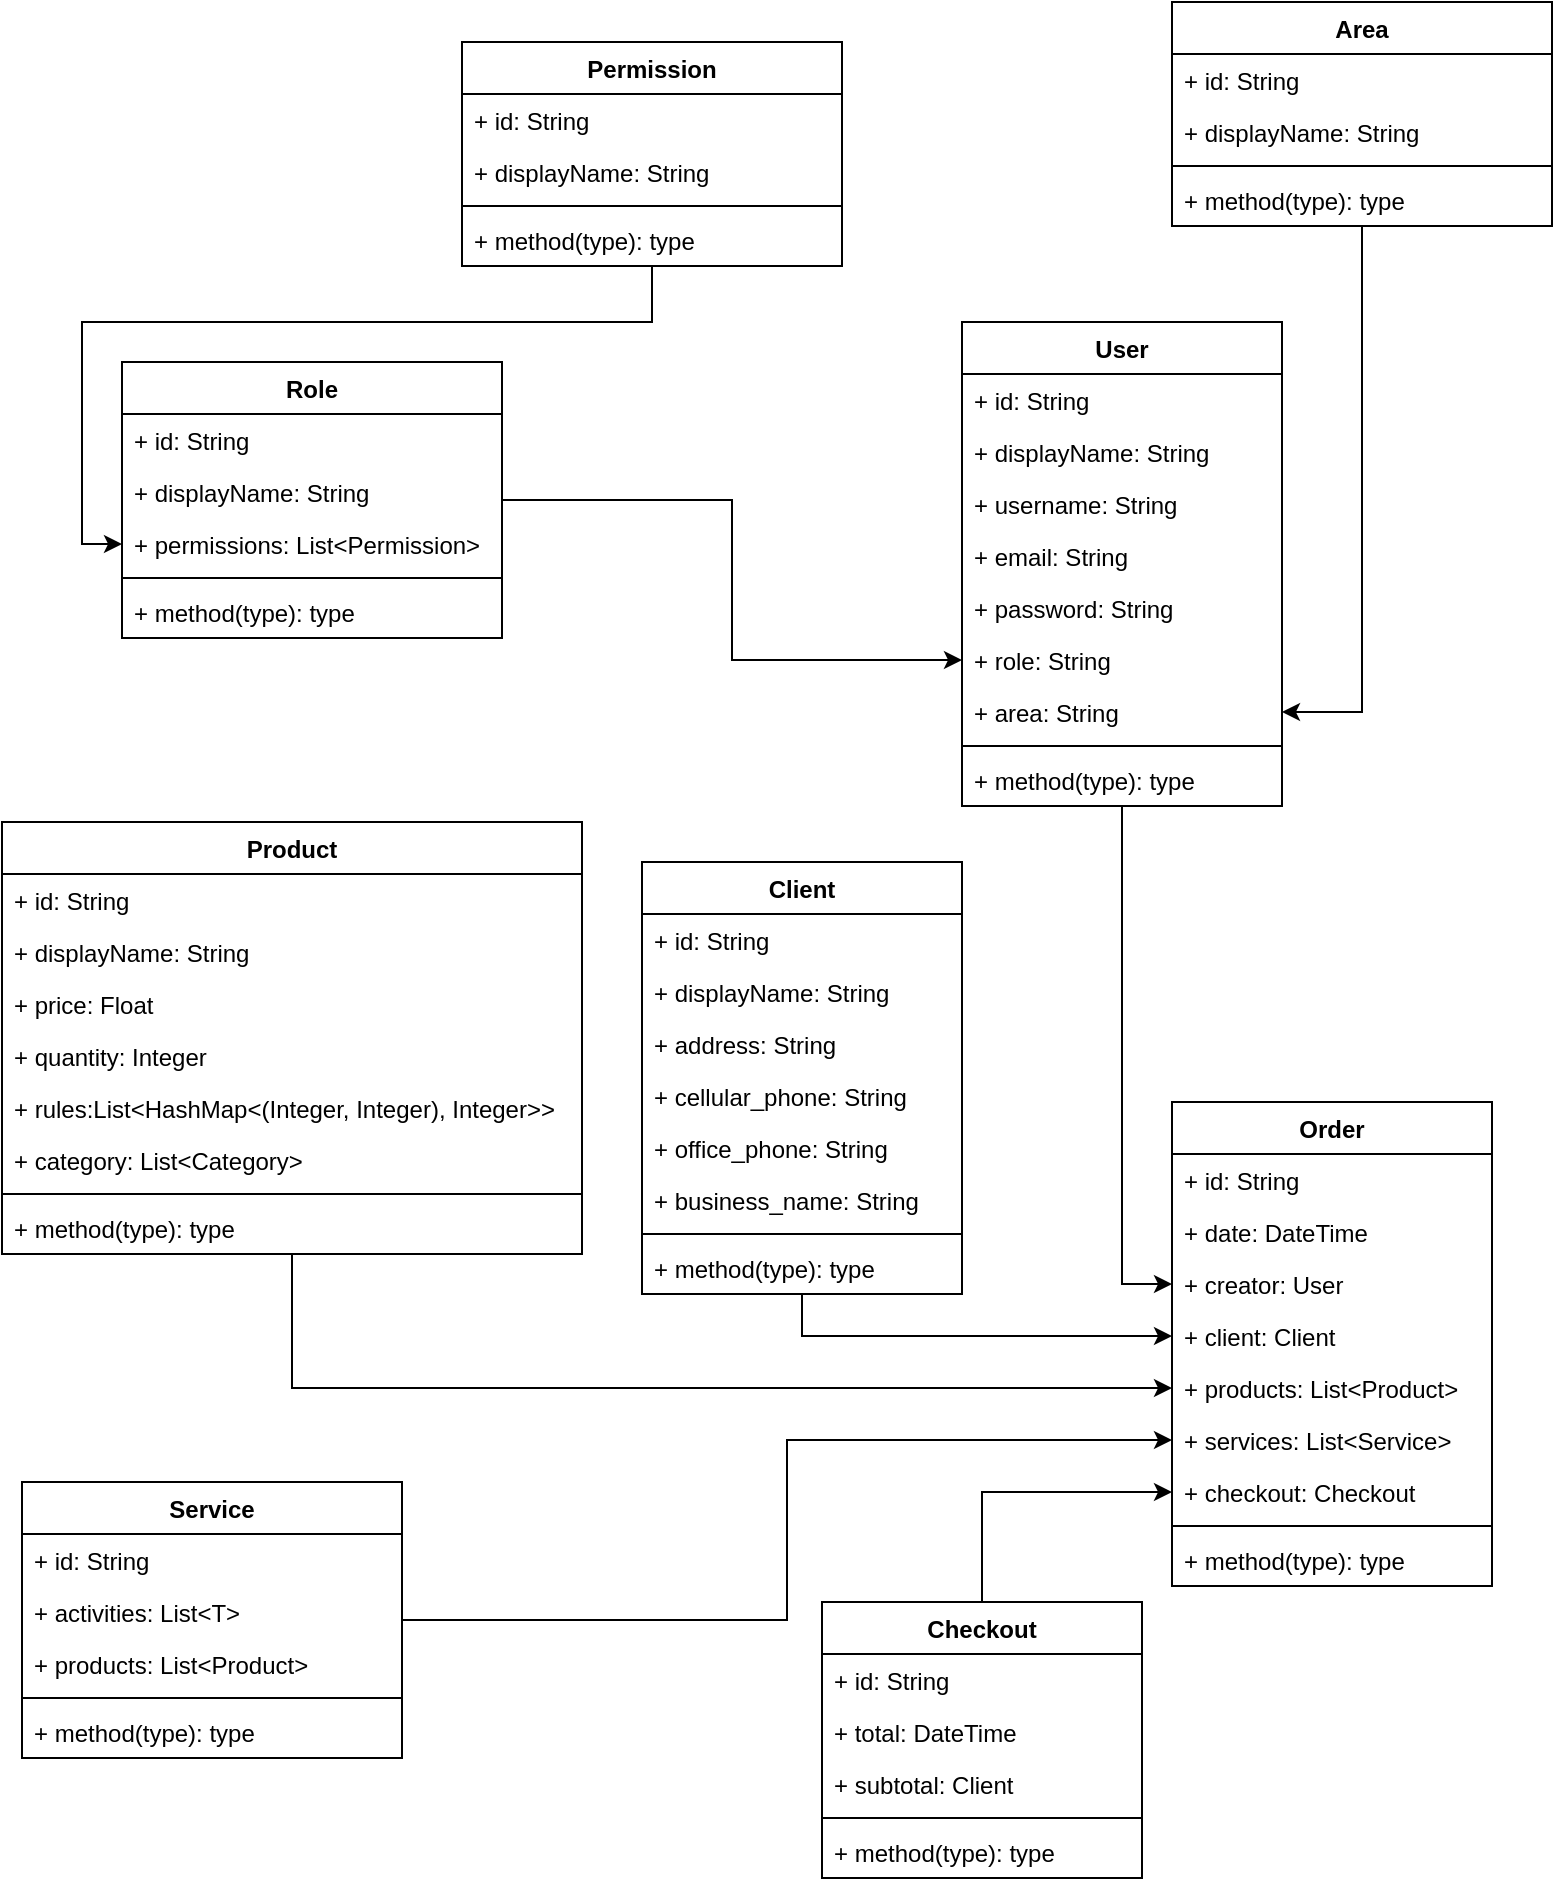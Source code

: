 <mxfile version="19.0.0" type="github">
  <diagram id="C5RBs43oDa-KdzZeNtuy" name="Page-1">
    <mxGraphModel dx="2291" dy="1258" grid="1" gridSize="10" guides="1" tooltips="1" connect="1" arrows="1" fold="1" page="1" pageScale="1" pageWidth="827" pageHeight="1169" math="0" shadow="0">
      <root>
        <mxCell id="WIyWlLk6GJQsqaUBKTNV-0" />
        <mxCell id="WIyWlLk6GJQsqaUBKTNV-1" parent="WIyWlLk6GJQsqaUBKTNV-0" />
        <mxCell id="IfOoapg6Ir0b7q9CJ58C-16" style="edgeStyle=orthogonalEdgeStyle;rounded=0;orthogonalLoop=1;jettySize=auto;html=1;entryX=0;entryY=0.5;entryDx=0;entryDy=0;" edge="1" parent="WIyWlLk6GJQsqaUBKTNV-1" source="yKRpGxpRu4BYo6V_Fl4X-1" target="IfOoapg6Ir0b7q9CJ58C-15">
          <mxGeometry relative="1" as="geometry" />
        </mxCell>
        <mxCell id="yKRpGxpRu4BYo6V_Fl4X-1" value="User" style="swimlane;fontStyle=1;align=center;verticalAlign=top;childLayout=stackLayout;horizontal=1;startSize=26;horizontalStack=0;resizeParent=1;resizeParentMax=0;resizeLast=0;collapsible=1;marginBottom=0;" parent="WIyWlLk6GJQsqaUBKTNV-1" vertex="1">
          <mxGeometry x="520" y="270" width="160" height="242" as="geometry" />
        </mxCell>
        <mxCell id="yKRpGxpRu4BYo6V_Fl4X-2" value="+ id: String" style="text;strokeColor=none;fillColor=none;align=left;verticalAlign=top;spacingLeft=4;spacingRight=4;overflow=hidden;rotatable=0;points=[[0,0.5],[1,0.5]];portConstraint=eastwest;" parent="yKRpGxpRu4BYo6V_Fl4X-1" vertex="1">
          <mxGeometry y="26" width="160" height="26" as="geometry" />
        </mxCell>
        <mxCell id="yKRpGxpRu4BYo6V_Fl4X-7" value="+ displayName: String" style="text;strokeColor=none;fillColor=none;align=left;verticalAlign=top;spacingLeft=4;spacingRight=4;overflow=hidden;rotatable=0;points=[[0,0.5],[1,0.5]];portConstraint=eastwest;" parent="yKRpGxpRu4BYo6V_Fl4X-1" vertex="1">
          <mxGeometry y="52" width="160" height="26" as="geometry" />
        </mxCell>
        <mxCell id="yKRpGxpRu4BYo6V_Fl4X-8" value="+ username: String" style="text;strokeColor=none;fillColor=none;align=left;verticalAlign=top;spacingLeft=4;spacingRight=4;overflow=hidden;rotatable=0;points=[[0,0.5],[1,0.5]];portConstraint=eastwest;" parent="yKRpGxpRu4BYo6V_Fl4X-1" vertex="1">
          <mxGeometry y="78" width="160" height="26" as="geometry" />
        </mxCell>
        <mxCell id="yKRpGxpRu4BYo6V_Fl4X-9" value="+ email: String" style="text;strokeColor=none;fillColor=none;align=left;verticalAlign=top;spacingLeft=4;spacingRight=4;overflow=hidden;rotatable=0;points=[[0,0.5],[1,0.5]];portConstraint=eastwest;" parent="yKRpGxpRu4BYo6V_Fl4X-1" vertex="1">
          <mxGeometry y="104" width="160" height="26" as="geometry" />
        </mxCell>
        <mxCell id="yKRpGxpRu4BYo6V_Fl4X-11" value="+ password: String" style="text;strokeColor=none;fillColor=none;align=left;verticalAlign=top;spacingLeft=4;spacingRight=4;overflow=hidden;rotatable=0;points=[[0,0.5],[1,0.5]];portConstraint=eastwest;" parent="yKRpGxpRu4BYo6V_Fl4X-1" vertex="1">
          <mxGeometry y="130" width="160" height="26" as="geometry" />
        </mxCell>
        <mxCell id="yKRpGxpRu4BYo6V_Fl4X-10" value="+ role: String" style="text;strokeColor=none;fillColor=none;align=left;verticalAlign=top;spacingLeft=4;spacingRight=4;overflow=hidden;rotatable=0;points=[[0,0.5],[1,0.5]];portConstraint=eastwest;" parent="yKRpGxpRu4BYo6V_Fl4X-1" vertex="1">
          <mxGeometry y="156" width="160" height="26" as="geometry" />
        </mxCell>
        <mxCell id="yKRpGxpRu4BYo6V_Fl4X-12" value="+ area: String" style="text;strokeColor=none;fillColor=none;align=left;verticalAlign=top;spacingLeft=4;spacingRight=4;overflow=hidden;rotatable=0;points=[[0,0.5],[1,0.5]];portConstraint=eastwest;" parent="yKRpGxpRu4BYo6V_Fl4X-1" vertex="1">
          <mxGeometry y="182" width="160" height="26" as="geometry" />
        </mxCell>
        <mxCell id="yKRpGxpRu4BYo6V_Fl4X-3" value="" style="line;strokeWidth=1;fillColor=none;align=left;verticalAlign=middle;spacingTop=-1;spacingLeft=3;spacingRight=3;rotatable=0;labelPosition=right;points=[];portConstraint=eastwest;" parent="yKRpGxpRu4BYo6V_Fl4X-1" vertex="1">
          <mxGeometry y="208" width="160" height="8" as="geometry" />
        </mxCell>
        <mxCell id="yKRpGxpRu4BYo6V_Fl4X-4" value="+ method(type): type" style="text;strokeColor=none;fillColor=none;align=left;verticalAlign=top;spacingLeft=4;spacingRight=4;overflow=hidden;rotatable=0;points=[[0,0.5],[1,0.5]];portConstraint=eastwest;" parent="yKRpGxpRu4BYo6V_Fl4X-1" vertex="1">
          <mxGeometry y="216" width="160" height="26" as="geometry" />
        </mxCell>
        <mxCell id="IfOoapg6Ir0b7q9CJ58C-7" style="edgeStyle=orthogonalEdgeStyle;rounded=0;orthogonalLoop=1;jettySize=auto;html=1;" edge="1" parent="WIyWlLk6GJQsqaUBKTNV-1" source="yKRpGxpRu4BYo6V_Fl4X-13" target="yKRpGxpRu4BYo6V_Fl4X-10">
          <mxGeometry relative="1" as="geometry" />
        </mxCell>
        <mxCell id="yKRpGxpRu4BYo6V_Fl4X-13" value="Role" style="swimlane;fontStyle=1;align=center;verticalAlign=top;childLayout=stackLayout;horizontal=1;startSize=26;horizontalStack=0;resizeParent=1;resizeParentMax=0;resizeLast=0;collapsible=1;marginBottom=0;" parent="WIyWlLk6GJQsqaUBKTNV-1" vertex="1">
          <mxGeometry x="100" y="290" width="190" height="138" as="geometry" />
        </mxCell>
        <mxCell id="yKRpGxpRu4BYo6V_Fl4X-14" value="+ id: String" style="text;strokeColor=none;fillColor=none;align=left;verticalAlign=top;spacingLeft=4;spacingRight=4;overflow=hidden;rotatable=0;points=[[0,0.5],[1,0.5]];portConstraint=eastwest;" parent="yKRpGxpRu4BYo6V_Fl4X-13" vertex="1">
          <mxGeometry y="26" width="190" height="26" as="geometry" />
        </mxCell>
        <mxCell id="yKRpGxpRu4BYo6V_Fl4X-15" value="+ displayName: String" style="text;strokeColor=none;fillColor=none;align=left;verticalAlign=top;spacingLeft=4;spacingRight=4;overflow=hidden;rotatable=0;points=[[0,0.5],[1,0.5]];portConstraint=eastwest;" parent="yKRpGxpRu4BYo6V_Fl4X-13" vertex="1">
          <mxGeometry y="52" width="190" height="26" as="geometry" />
        </mxCell>
        <mxCell id="yKRpGxpRu4BYo6V_Fl4X-16" value="+ permissions: List&lt;Permission&gt;" style="text;strokeColor=none;fillColor=none;align=left;verticalAlign=top;spacingLeft=4;spacingRight=4;overflow=hidden;rotatable=0;points=[[0,0.5],[1,0.5]];portConstraint=eastwest;" parent="yKRpGxpRu4BYo6V_Fl4X-13" vertex="1">
          <mxGeometry y="78" width="190" height="26" as="geometry" />
        </mxCell>
        <mxCell id="yKRpGxpRu4BYo6V_Fl4X-21" value="" style="line;strokeWidth=1;fillColor=none;align=left;verticalAlign=middle;spacingTop=-1;spacingLeft=3;spacingRight=3;rotatable=0;labelPosition=right;points=[];portConstraint=eastwest;" parent="yKRpGxpRu4BYo6V_Fl4X-13" vertex="1">
          <mxGeometry y="104" width="190" height="8" as="geometry" />
        </mxCell>
        <mxCell id="yKRpGxpRu4BYo6V_Fl4X-22" value="+ method(type): type" style="text;strokeColor=none;fillColor=none;align=left;verticalAlign=top;spacingLeft=4;spacingRight=4;overflow=hidden;rotatable=0;points=[[0,0.5],[1,0.5]];portConstraint=eastwest;" parent="yKRpGxpRu4BYo6V_Fl4X-13" vertex="1">
          <mxGeometry y="112" width="190" height="26" as="geometry" />
        </mxCell>
        <mxCell id="IfOoapg6Ir0b7q9CJ58C-6" style="edgeStyle=orthogonalEdgeStyle;rounded=0;orthogonalLoop=1;jettySize=auto;html=1;entryX=0;entryY=0.5;entryDx=0;entryDy=0;" edge="1" parent="WIyWlLk6GJQsqaUBKTNV-1" source="yKRpGxpRu4BYo6V_Fl4X-23" target="yKRpGxpRu4BYo6V_Fl4X-16">
          <mxGeometry relative="1" as="geometry">
            <Array as="points">
              <mxPoint x="365" y="270" />
              <mxPoint x="80" y="270" />
              <mxPoint x="80" y="381" />
            </Array>
          </mxGeometry>
        </mxCell>
        <mxCell id="yKRpGxpRu4BYo6V_Fl4X-23" value="Permission" style="swimlane;fontStyle=1;align=center;verticalAlign=top;childLayout=stackLayout;horizontal=1;startSize=26;horizontalStack=0;resizeParent=1;resizeParentMax=0;resizeLast=0;collapsible=1;marginBottom=0;" parent="WIyWlLk6GJQsqaUBKTNV-1" vertex="1">
          <mxGeometry x="270" y="130" width="190" height="112" as="geometry" />
        </mxCell>
        <mxCell id="yKRpGxpRu4BYo6V_Fl4X-24" value="+ id: String" style="text;strokeColor=none;fillColor=none;align=left;verticalAlign=top;spacingLeft=4;spacingRight=4;overflow=hidden;rotatable=0;points=[[0,0.5],[1,0.5]];portConstraint=eastwest;" parent="yKRpGxpRu4BYo6V_Fl4X-23" vertex="1">
          <mxGeometry y="26" width="190" height="26" as="geometry" />
        </mxCell>
        <mxCell id="yKRpGxpRu4BYo6V_Fl4X-25" value="+ displayName: String" style="text;strokeColor=none;fillColor=none;align=left;verticalAlign=top;spacingLeft=4;spacingRight=4;overflow=hidden;rotatable=0;points=[[0,0.5],[1,0.5]];portConstraint=eastwest;" parent="yKRpGxpRu4BYo6V_Fl4X-23" vertex="1">
          <mxGeometry y="52" width="190" height="26" as="geometry" />
        </mxCell>
        <mxCell id="yKRpGxpRu4BYo6V_Fl4X-27" value="" style="line;strokeWidth=1;fillColor=none;align=left;verticalAlign=middle;spacingTop=-1;spacingLeft=3;spacingRight=3;rotatable=0;labelPosition=right;points=[];portConstraint=eastwest;" parent="yKRpGxpRu4BYo6V_Fl4X-23" vertex="1">
          <mxGeometry y="78" width="190" height="8" as="geometry" />
        </mxCell>
        <mxCell id="yKRpGxpRu4BYo6V_Fl4X-28" value="+ method(type): type" style="text;strokeColor=none;fillColor=none;align=left;verticalAlign=top;spacingLeft=4;spacingRight=4;overflow=hidden;rotatable=0;points=[[0,0.5],[1,0.5]];portConstraint=eastwest;" parent="yKRpGxpRu4BYo6V_Fl4X-23" vertex="1">
          <mxGeometry y="86" width="190" height="26" as="geometry" />
        </mxCell>
        <mxCell id="IfOoapg6Ir0b7q9CJ58C-14" style="edgeStyle=orthogonalEdgeStyle;rounded=0;orthogonalLoop=1;jettySize=auto;html=1;entryX=0;entryY=0.5;entryDx=0;entryDy=0;" edge="1" parent="WIyWlLk6GJQsqaUBKTNV-1" source="yKRpGxpRu4BYo6V_Fl4X-34" target="yKRpGxpRu4BYo6V_Fl4X-64">
          <mxGeometry relative="1" as="geometry" />
        </mxCell>
        <mxCell id="yKRpGxpRu4BYo6V_Fl4X-34" value="Product" style="swimlane;fontStyle=1;align=center;verticalAlign=top;childLayout=stackLayout;horizontal=1;startSize=26;horizontalStack=0;resizeParent=1;resizeParentMax=0;resizeLast=0;collapsible=1;marginBottom=0;" parent="WIyWlLk6GJQsqaUBKTNV-1" vertex="1">
          <mxGeometry x="40" y="520" width="290" height="216" as="geometry" />
        </mxCell>
        <mxCell id="yKRpGxpRu4BYo6V_Fl4X-35" value="+ id: String" style="text;strokeColor=none;fillColor=none;align=left;verticalAlign=top;spacingLeft=4;spacingRight=4;overflow=hidden;rotatable=0;points=[[0,0.5],[1,0.5]];portConstraint=eastwest;" parent="yKRpGxpRu4BYo6V_Fl4X-34" vertex="1">
          <mxGeometry y="26" width="290" height="26" as="geometry" />
        </mxCell>
        <mxCell id="yKRpGxpRu4BYo6V_Fl4X-36" value="+ displayName: String" style="text;strokeColor=none;fillColor=none;align=left;verticalAlign=top;spacingLeft=4;spacingRight=4;overflow=hidden;rotatable=0;points=[[0,0.5],[1,0.5]];portConstraint=eastwest;" parent="yKRpGxpRu4BYo6V_Fl4X-34" vertex="1">
          <mxGeometry y="52" width="290" height="26" as="geometry" />
        </mxCell>
        <mxCell id="yKRpGxpRu4BYo6V_Fl4X-37" value="+ price: Float" style="text;strokeColor=none;fillColor=none;align=left;verticalAlign=top;spacingLeft=4;spacingRight=4;overflow=hidden;rotatable=0;points=[[0,0.5],[1,0.5]];portConstraint=eastwest;" parent="yKRpGxpRu4BYo6V_Fl4X-34" vertex="1">
          <mxGeometry y="78" width="290" height="26" as="geometry" />
        </mxCell>
        <mxCell id="yKRpGxpRu4BYo6V_Fl4X-38" value="+ quantity: Integer" style="text;strokeColor=none;fillColor=none;align=left;verticalAlign=top;spacingLeft=4;spacingRight=4;overflow=hidden;rotatable=0;points=[[0,0.5],[1,0.5]];portConstraint=eastwest;" parent="yKRpGxpRu4BYo6V_Fl4X-34" vertex="1">
          <mxGeometry y="104" width="290" height="26" as="geometry" />
        </mxCell>
        <mxCell id="yKRpGxpRu4BYo6V_Fl4X-39" value="+ rules:List&lt;HashMap&lt;(Integer, Integer), Integer&gt;&gt;" style="text;strokeColor=none;fillColor=none;align=left;verticalAlign=top;spacingLeft=4;spacingRight=4;overflow=hidden;rotatable=0;points=[[0,0.5],[1,0.5]];portConstraint=eastwest;" parent="yKRpGxpRu4BYo6V_Fl4X-34" vertex="1">
          <mxGeometry y="130" width="290" height="26" as="geometry" />
        </mxCell>
        <mxCell id="yKRpGxpRu4BYo6V_Fl4X-40" value="+ category: List&lt;Category&gt;" style="text;strokeColor=none;fillColor=none;align=left;verticalAlign=top;spacingLeft=4;spacingRight=4;overflow=hidden;rotatable=0;points=[[0,0.5],[1,0.5]];portConstraint=eastwest;" parent="yKRpGxpRu4BYo6V_Fl4X-34" vertex="1">
          <mxGeometry y="156" width="290" height="26" as="geometry" />
        </mxCell>
        <mxCell id="yKRpGxpRu4BYo6V_Fl4X-42" value="" style="line;strokeWidth=1;fillColor=none;align=left;verticalAlign=middle;spacingTop=-1;spacingLeft=3;spacingRight=3;rotatable=0;labelPosition=right;points=[];portConstraint=eastwest;" parent="yKRpGxpRu4BYo6V_Fl4X-34" vertex="1">
          <mxGeometry y="182" width="290" height="8" as="geometry" />
        </mxCell>
        <mxCell id="yKRpGxpRu4BYo6V_Fl4X-43" value="+ method(type): type" style="text;strokeColor=none;fillColor=none;align=left;verticalAlign=top;spacingLeft=4;spacingRight=4;overflow=hidden;rotatable=0;points=[[0,0.5],[1,0.5]];portConstraint=eastwest;" parent="yKRpGxpRu4BYo6V_Fl4X-34" vertex="1">
          <mxGeometry y="190" width="290" height="26" as="geometry" />
        </mxCell>
        <mxCell id="IfOoapg6Ir0b7q9CJ58C-4" style="edgeStyle=orthogonalEdgeStyle;rounded=0;orthogonalLoop=1;jettySize=auto;html=1;exitX=1;exitY=0.5;exitDx=0;exitDy=0;entryX=0;entryY=0.5;entryDx=0;entryDy=0;" edge="1" parent="WIyWlLk6GJQsqaUBKTNV-1" source="yKRpGxpRu4BYo6V_Fl4X-44" target="yKRpGxpRu4BYo6V_Fl4X-65">
          <mxGeometry relative="1" as="geometry" />
        </mxCell>
        <mxCell id="yKRpGxpRu4BYo6V_Fl4X-44" value="Service" style="swimlane;fontStyle=1;align=center;verticalAlign=top;childLayout=stackLayout;horizontal=1;startSize=26;horizontalStack=0;resizeParent=1;resizeParentMax=0;resizeLast=0;collapsible=1;marginBottom=0;" parent="WIyWlLk6GJQsqaUBKTNV-1" vertex="1">
          <mxGeometry x="50" y="850" width="190" height="138" as="geometry" />
        </mxCell>
        <mxCell id="yKRpGxpRu4BYo6V_Fl4X-45" value="+ id: String" style="text;strokeColor=none;fillColor=none;align=left;verticalAlign=top;spacingLeft=4;spacingRight=4;overflow=hidden;rotatable=0;points=[[0,0.5],[1,0.5]];portConstraint=eastwest;" parent="yKRpGxpRu4BYo6V_Fl4X-44" vertex="1">
          <mxGeometry y="26" width="190" height="26" as="geometry" />
        </mxCell>
        <mxCell id="yKRpGxpRu4BYo6V_Fl4X-46" value="+ activities: List&lt;T&gt;" style="text;strokeColor=none;fillColor=none;align=left;verticalAlign=top;spacingLeft=4;spacingRight=4;overflow=hidden;rotatable=0;points=[[0,0.5],[1,0.5]];portConstraint=eastwest;" parent="yKRpGxpRu4BYo6V_Fl4X-44" vertex="1">
          <mxGeometry y="52" width="190" height="26" as="geometry" />
        </mxCell>
        <mxCell id="yKRpGxpRu4BYo6V_Fl4X-47" value="+ products: List&lt;Product&gt;" style="text;strokeColor=none;fillColor=none;align=left;verticalAlign=top;spacingLeft=4;spacingRight=4;overflow=hidden;rotatable=0;points=[[0,0.5],[1,0.5]];portConstraint=eastwest;" parent="yKRpGxpRu4BYo6V_Fl4X-44" vertex="1">
          <mxGeometry y="78" width="190" height="26" as="geometry" />
        </mxCell>
        <mxCell id="yKRpGxpRu4BYo6V_Fl4X-48" value="" style="line;strokeWidth=1;fillColor=none;align=left;verticalAlign=middle;spacingTop=-1;spacingLeft=3;spacingRight=3;rotatable=0;labelPosition=right;points=[];portConstraint=eastwest;" parent="yKRpGxpRu4BYo6V_Fl4X-44" vertex="1">
          <mxGeometry y="104" width="190" height="8" as="geometry" />
        </mxCell>
        <mxCell id="yKRpGxpRu4BYo6V_Fl4X-49" value="+ method(type): type" style="text;strokeColor=none;fillColor=none;align=left;verticalAlign=top;spacingLeft=4;spacingRight=4;overflow=hidden;rotatable=0;points=[[0,0.5],[1,0.5]];portConstraint=eastwest;" parent="yKRpGxpRu4BYo6V_Fl4X-44" vertex="1">
          <mxGeometry y="112" width="190" height="26" as="geometry" />
        </mxCell>
        <mxCell id="IfOoapg6Ir0b7q9CJ58C-5" style="edgeStyle=orthogonalEdgeStyle;rounded=0;orthogonalLoop=1;jettySize=auto;html=1;entryX=0;entryY=0.5;entryDx=0;entryDy=0;" edge="1" parent="WIyWlLk6GJQsqaUBKTNV-1" source="yKRpGxpRu4BYo6V_Fl4X-50" target="yKRpGxpRu4BYo6V_Fl4X-63">
          <mxGeometry relative="1" as="geometry" />
        </mxCell>
        <mxCell id="yKRpGxpRu4BYo6V_Fl4X-50" value="Client" style="swimlane;fontStyle=1;align=center;verticalAlign=top;childLayout=stackLayout;horizontal=1;startSize=26;horizontalStack=0;resizeParent=1;resizeParentMax=0;resizeLast=0;collapsible=1;marginBottom=0;" parent="WIyWlLk6GJQsqaUBKTNV-1" vertex="1">
          <mxGeometry x="360" y="540" width="160" height="216" as="geometry" />
        </mxCell>
        <mxCell id="yKRpGxpRu4BYo6V_Fl4X-51" value="+ id: String" style="text;strokeColor=none;fillColor=none;align=left;verticalAlign=top;spacingLeft=4;spacingRight=4;overflow=hidden;rotatable=0;points=[[0,0.5],[1,0.5]];portConstraint=eastwest;" parent="yKRpGxpRu4BYo6V_Fl4X-50" vertex="1">
          <mxGeometry y="26" width="160" height="26" as="geometry" />
        </mxCell>
        <mxCell id="yKRpGxpRu4BYo6V_Fl4X-52" value="+ displayName: String" style="text;strokeColor=none;fillColor=none;align=left;verticalAlign=top;spacingLeft=4;spacingRight=4;overflow=hidden;rotatable=0;points=[[0,0.5],[1,0.5]];portConstraint=eastwest;" parent="yKRpGxpRu4BYo6V_Fl4X-50" vertex="1">
          <mxGeometry y="52" width="160" height="26" as="geometry" />
        </mxCell>
        <mxCell id="yKRpGxpRu4BYo6V_Fl4X-53" value="+ address: String" style="text;strokeColor=none;fillColor=none;align=left;verticalAlign=top;spacingLeft=4;spacingRight=4;overflow=hidden;rotatable=0;points=[[0,0.5],[1,0.5]];portConstraint=eastwest;" parent="yKRpGxpRu4BYo6V_Fl4X-50" vertex="1">
          <mxGeometry y="78" width="160" height="26" as="geometry" />
        </mxCell>
        <mxCell id="yKRpGxpRu4BYo6V_Fl4X-54" value="+ cellular_phone: String" style="text;strokeColor=none;fillColor=none;align=left;verticalAlign=top;spacingLeft=4;spacingRight=4;overflow=hidden;rotatable=0;points=[[0,0.5],[1,0.5]];portConstraint=eastwest;" parent="yKRpGxpRu4BYo6V_Fl4X-50" vertex="1">
          <mxGeometry y="104" width="160" height="26" as="geometry" />
        </mxCell>
        <mxCell id="yKRpGxpRu4BYo6V_Fl4X-55" value="+ office_phone: String" style="text;strokeColor=none;fillColor=none;align=left;verticalAlign=top;spacingLeft=4;spacingRight=4;overflow=hidden;rotatable=0;points=[[0,0.5],[1,0.5]];portConstraint=eastwest;" parent="yKRpGxpRu4BYo6V_Fl4X-50" vertex="1">
          <mxGeometry y="130" width="160" height="26" as="geometry" />
        </mxCell>
        <mxCell id="yKRpGxpRu4BYo6V_Fl4X-56" value="+ business_name: String" style="text;strokeColor=none;fillColor=none;align=left;verticalAlign=top;spacingLeft=4;spacingRight=4;overflow=hidden;rotatable=0;points=[[0,0.5],[1,0.5]];portConstraint=eastwest;" parent="yKRpGxpRu4BYo6V_Fl4X-50" vertex="1">
          <mxGeometry y="156" width="160" height="26" as="geometry" />
        </mxCell>
        <mxCell id="yKRpGxpRu4BYo6V_Fl4X-58" value="" style="line;strokeWidth=1;fillColor=none;align=left;verticalAlign=middle;spacingTop=-1;spacingLeft=3;spacingRight=3;rotatable=0;labelPosition=right;points=[];portConstraint=eastwest;" parent="yKRpGxpRu4BYo6V_Fl4X-50" vertex="1">
          <mxGeometry y="182" width="160" height="8" as="geometry" />
        </mxCell>
        <mxCell id="yKRpGxpRu4BYo6V_Fl4X-59" value="+ method(type): type" style="text;strokeColor=none;fillColor=none;align=left;verticalAlign=top;spacingLeft=4;spacingRight=4;overflow=hidden;rotatable=0;points=[[0,0.5],[1,0.5]];portConstraint=eastwest;" parent="yKRpGxpRu4BYo6V_Fl4X-50" vertex="1">
          <mxGeometry y="190" width="160" height="26" as="geometry" />
        </mxCell>
        <mxCell id="yKRpGxpRu4BYo6V_Fl4X-60" value="Order" style="swimlane;fontStyle=1;align=center;verticalAlign=top;childLayout=stackLayout;horizontal=1;startSize=26;horizontalStack=0;resizeParent=1;resizeParentMax=0;resizeLast=0;collapsible=1;marginBottom=0;" parent="WIyWlLk6GJQsqaUBKTNV-1" vertex="1">
          <mxGeometry x="625" y="660" width="160" height="242" as="geometry" />
        </mxCell>
        <mxCell id="yKRpGxpRu4BYo6V_Fl4X-61" value="+ id: String" style="text;strokeColor=none;fillColor=none;align=left;verticalAlign=top;spacingLeft=4;spacingRight=4;overflow=hidden;rotatable=0;points=[[0,0.5],[1,0.5]];portConstraint=eastwest;" parent="yKRpGxpRu4BYo6V_Fl4X-60" vertex="1">
          <mxGeometry y="26" width="160" height="26" as="geometry" />
        </mxCell>
        <mxCell id="yKRpGxpRu4BYo6V_Fl4X-62" value="+ date: DateTime" style="text;strokeColor=none;fillColor=none;align=left;verticalAlign=top;spacingLeft=4;spacingRight=4;overflow=hidden;rotatable=0;points=[[0,0.5],[1,0.5]];portConstraint=eastwest;" parent="yKRpGxpRu4BYo6V_Fl4X-60" vertex="1">
          <mxGeometry y="52" width="160" height="26" as="geometry" />
        </mxCell>
        <mxCell id="IfOoapg6Ir0b7q9CJ58C-15" value="+ creator: User" style="text;strokeColor=none;fillColor=none;align=left;verticalAlign=top;spacingLeft=4;spacingRight=4;overflow=hidden;rotatable=0;points=[[0,0.5],[1,0.5]];portConstraint=eastwest;" vertex="1" parent="yKRpGxpRu4BYo6V_Fl4X-60">
          <mxGeometry y="78" width="160" height="26" as="geometry" />
        </mxCell>
        <mxCell id="yKRpGxpRu4BYo6V_Fl4X-63" value="+ client: Client" style="text;strokeColor=none;fillColor=none;align=left;verticalAlign=top;spacingLeft=4;spacingRight=4;overflow=hidden;rotatable=0;points=[[0,0.5],[1,0.5]];portConstraint=eastwest;" parent="yKRpGxpRu4BYo6V_Fl4X-60" vertex="1">
          <mxGeometry y="104" width="160" height="26" as="geometry" />
        </mxCell>
        <mxCell id="yKRpGxpRu4BYo6V_Fl4X-64" value="+ products: List&lt;Product&gt;" style="text;strokeColor=none;fillColor=none;align=left;verticalAlign=top;spacingLeft=4;spacingRight=4;overflow=hidden;rotatable=0;points=[[0,0.5],[1,0.5]];portConstraint=eastwest;" parent="yKRpGxpRu4BYo6V_Fl4X-60" vertex="1">
          <mxGeometry y="130" width="160" height="26" as="geometry" />
        </mxCell>
        <mxCell id="yKRpGxpRu4BYo6V_Fl4X-65" value="+ services: List&lt;Service&gt;" style="text;strokeColor=none;fillColor=none;align=left;verticalAlign=top;spacingLeft=4;spacingRight=4;overflow=hidden;rotatable=0;points=[[0,0.5],[1,0.5]];portConstraint=eastwest;" parent="yKRpGxpRu4BYo6V_Fl4X-60" vertex="1">
          <mxGeometry y="156" width="160" height="26" as="geometry" />
        </mxCell>
        <mxCell id="yKRpGxpRu4BYo6V_Fl4X-66" value="+ checkout: Checkout" style="text;strokeColor=none;fillColor=none;align=left;verticalAlign=top;spacingLeft=4;spacingRight=4;overflow=hidden;rotatable=0;points=[[0,0.5],[1,0.5]];portConstraint=eastwest;" parent="yKRpGxpRu4BYo6V_Fl4X-60" vertex="1">
          <mxGeometry y="182" width="160" height="26" as="geometry" />
        </mxCell>
        <mxCell id="yKRpGxpRu4BYo6V_Fl4X-68" value="" style="line;strokeWidth=1;fillColor=none;align=left;verticalAlign=middle;spacingTop=-1;spacingLeft=3;spacingRight=3;rotatable=0;labelPosition=right;points=[];portConstraint=eastwest;" parent="yKRpGxpRu4BYo6V_Fl4X-60" vertex="1">
          <mxGeometry y="208" width="160" height="8" as="geometry" />
        </mxCell>
        <mxCell id="yKRpGxpRu4BYo6V_Fl4X-69" value="+ method(type): type" style="text;strokeColor=none;fillColor=none;align=left;verticalAlign=top;spacingLeft=4;spacingRight=4;overflow=hidden;rotatable=0;points=[[0,0.5],[1,0.5]];portConstraint=eastwest;" parent="yKRpGxpRu4BYo6V_Fl4X-60" vertex="1">
          <mxGeometry y="216" width="160" height="26" as="geometry" />
        </mxCell>
        <mxCell id="IfOoapg6Ir0b7q9CJ58C-3" style="edgeStyle=orthogonalEdgeStyle;rounded=0;orthogonalLoop=1;jettySize=auto;html=1;" edge="1" parent="WIyWlLk6GJQsqaUBKTNV-1" source="yKRpGxpRu4BYo6V_Fl4X-70" target="yKRpGxpRu4BYo6V_Fl4X-66">
          <mxGeometry relative="1" as="geometry" />
        </mxCell>
        <mxCell id="yKRpGxpRu4BYo6V_Fl4X-70" value="Checkout" style="swimlane;fontStyle=1;align=center;verticalAlign=top;childLayout=stackLayout;horizontal=1;startSize=26;horizontalStack=0;resizeParent=1;resizeParentMax=0;resizeLast=0;collapsible=1;marginBottom=0;" parent="WIyWlLk6GJQsqaUBKTNV-1" vertex="1">
          <mxGeometry x="450" y="910" width="160" height="138" as="geometry" />
        </mxCell>
        <mxCell id="yKRpGxpRu4BYo6V_Fl4X-71" value="+ id: String" style="text;strokeColor=none;fillColor=none;align=left;verticalAlign=top;spacingLeft=4;spacingRight=4;overflow=hidden;rotatable=0;points=[[0,0.5],[1,0.5]];portConstraint=eastwest;" parent="yKRpGxpRu4BYo6V_Fl4X-70" vertex="1">
          <mxGeometry y="26" width="160" height="26" as="geometry" />
        </mxCell>
        <mxCell id="yKRpGxpRu4BYo6V_Fl4X-72" value="+ total: DateTime" style="text;strokeColor=none;fillColor=none;align=left;verticalAlign=top;spacingLeft=4;spacingRight=4;overflow=hidden;rotatable=0;points=[[0,0.5],[1,0.5]];portConstraint=eastwest;" parent="yKRpGxpRu4BYo6V_Fl4X-70" vertex="1">
          <mxGeometry y="52" width="160" height="26" as="geometry" />
        </mxCell>
        <mxCell id="yKRpGxpRu4BYo6V_Fl4X-73" value="+ subtotal: Client" style="text;strokeColor=none;fillColor=none;align=left;verticalAlign=top;spacingLeft=4;spacingRight=4;overflow=hidden;rotatable=0;points=[[0,0.5],[1,0.5]];portConstraint=eastwest;" parent="yKRpGxpRu4BYo6V_Fl4X-70" vertex="1">
          <mxGeometry y="78" width="160" height="26" as="geometry" />
        </mxCell>
        <mxCell id="yKRpGxpRu4BYo6V_Fl4X-77" value="" style="line;strokeWidth=1;fillColor=none;align=left;verticalAlign=middle;spacingTop=-1;spacingLeft=3;spacingRight=3;rotatable=0;labelPosition=right;points=[];portConstraint=eastwest;" parent="yKRpGxpRu4BYo6V_Fl4X-70" vertex="1">
          <mxGeometry y="104" width="160" height="8" as="geometry" />
        </mxCell>
        <mxCell id="yKRpGxpRu4BYo6V_Fl4X-78" value="+ method(type): type" style="text;strokeColor=none;fillColor=none;align=left;verticalAlign=top;spacingLeft=4;spacingRight=4;overflow=hidden;rotatable=0;points=[[0,0.5],[1,0.5]];portConstraint=eastwest;" parent="yKRpGxpRu4BYo6V_Fl4X-70" vertex="1">
          <mxGeometry y="112" width="160" height="26" as="geometry" />
        </mxCell>
        <mxCell id="IfOoapg6Ir0b7q9CJ58C-13" style="edgeStyle=orthogonalEdgeStyle;rounded=0;orthogonalLoop=1;jettySize=auto;html=1;" edge="1" parent="WIyWlLk6GJQsqaUBKTNV-1" source="IfOoapg6Ir0b7q9CJ58C-8" target="yKRpGxpRu4BYo6V_Fl4X-12">
          <mxGeometry relative="1" as="geometry" />
        </mxCell>
        <mxCell id="IfOoapg6Ir0b7q9CJ58C-8" value="Area" style="swimlane;fontStyle=1;align=center;verticalAlign=top;childLayout=stackLayout;horizontal=1;startSize=26;horizontalStack=0;resizeParent=1;resizeParentMax=0;resizeLast=0;collapsible=1;marginBottom=0;" vertex="1" parent="WIyWlLk6GJQsqaUBKTNV-1">
          <mxGeometry x="625" y="110" width="190" height="112" as="geometry" />
        </mxCell>
        <mxCell id="IfOoapg6Ir0b7q9CJ58C-9" value="+ id: String" style="text;strokeColor=none;fillColor=none;align=left;verticalAlign=top;spacingLeft=4;spacingRight=4;overflow=hidden;rotatable=0;points=[[0,0.5],[1,0.5]];portConstraint=eastwest;" vertex="1" parent="IfOoapg6Ir0b7q9CJ58C-8">
          <mxGeometry y="26" width="190" height="26" as="geometry" />
        </mxCell>
        <mxCell id="IfOoapg6Ir0b7q9CJ58C-10" value="+ displayName: String" style="text;strokeColor=none;fillColor=none;align=left;verticalAlign=top;spacingLeft=4;spacingRight=4;overflow=hidden;rotatable=0;points=[[0,0.5],[1,0.5]];portConstraint=eastwest;" vertex="1" parent="IfOoapg6Ir0b7q9CJ58C-8">
          <mxGeometry y="52" width="190" height="26" as="geometry" />
        </mxCell>
        <mxCell id="IfOoapg6Ir0b7q9CJ58C-11" value="" style="line;strokeWidth=1;fillColor=none;align=left;verticalAlign=middle;spacingTop=-1;spacingLeft=3;spacingRight=3;rotatable=0;labelPosition=right;points=[];portConstraint=eastwest;" vertex="1" parent="IfOoapg6Ir0b7q9CJ58C-8">
          <mxGeometry y="78" width="190" height="8" as="geometry" />
        </mxCell>
        <mxCell id="IfOoapg6Ir0b7q9CJ58C-12" value="+ method(type): type" style="text;strokeColor=none;fillColor=none;align=left;verticalAlign=top;spacingLeft=4;spacingRight=4;overflow=hidden;rotatable=0;points=[[0,0.5],[1,0.5]];portConstraint=eastwest;" vertex="1" parent="IfOoapg6Ir0b7q9CJ58C-8">
          <mxGeometry y="86" width="190" height="26" as="geometry" />
        </mxCell>
      </root>
    </mxGraphModel>
  </diagram>
</mxfile>
